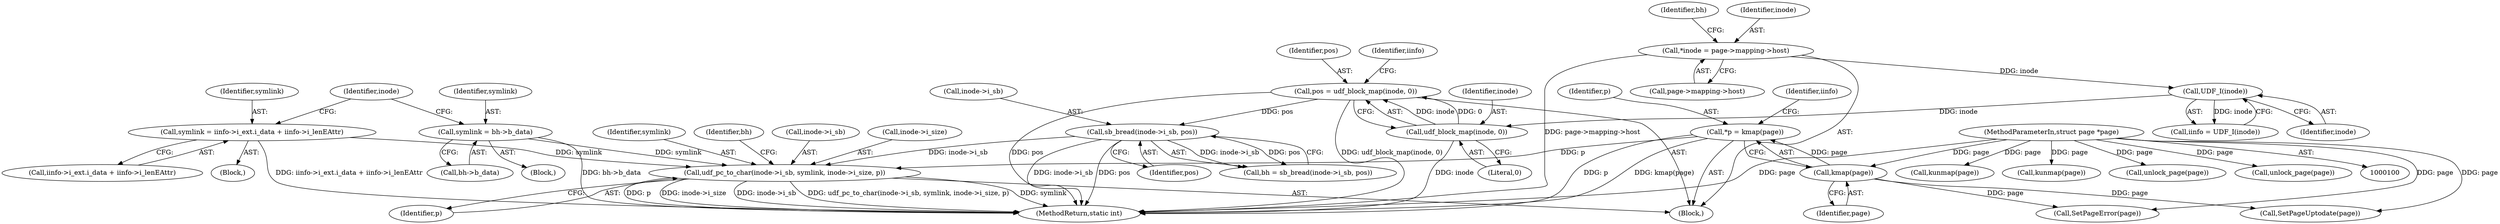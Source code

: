 digraph "0_linux_a1d47b262952a45aae62bd49cfaf33dd76c11a2c@pointer" {
"1000179" [label="(Call,udf_pc_to_char(inode->i_sb, symlink, inode->i_size, p))"];
"1000165" [label="(Call,sb_bread(inode->i_sb, pos))"];
"1000133" [label="(Call,pos = udf_block_map(inode, 0))"];
"1000135" [label="(Call,udf_block_map(inode, 0))"];
"1000131" [label="(Call,UDF_I(inode))"];
"1000105" [label="(Call,*inode = page->mapping->host)"];
"1000150" [label="(Call,symlink = iinfo->i_ext.i_data + iinfo->i_lenEAttr)"];
"1000174" [label="(Call,symlink = bh->b_data)"];
"1000123" [label="(Call,*p = kmap(page))"];
"1000125" [label="(Call,kmap(page))"];
"1000102" [label="(MethodParameterIn,struct page *page)"];
"1000209" [label="(Call,SetPageError(page))"];
"1000133" [label="(Call,pos = udf_block_map(inode, 0))"];
"1000124" [label="(Identifier,p)"];
"1000114" [label="(Identifier,bh)"];
"1000137" [label="(Literal,0)"];
"1000150" [label="(Call,symlink = iinfo->i_ext.i_data + iinfo->i_lenEAttr)"];
"1000141" [label="(Identifier,iinfo)"];
"1000134" [label="(Identifier,pos)"];
"1000184" [label="(Call,inode->i_size)"];
"1000123" [label="(Call,*p = kmap(page))"];
"1000195" [label="(Call,SetPageUptodate(page))"];
"1000152" [label="(Call,iinfo->i_ext.i_data + iinfo->i_lenEAttr)"];
"1000166" [label="(Call,inode->i_sb)"];
"1000125" [label="(Call,kmap(page))"];
"1000174" [label="(Call,symlink = bh->b_data)"];
"1000105" [label="(Call,*inode = page->mapping->host)"];
"1000162" [label="(Block,)"];
"1000187" [label="(Identifier,p)"];
"1000129" [label="(Call,iinfo = UDF_I(inode))"];
"1000217" [label="(MethodReturn,static int)"];
"1000211" [label="(Call,kunmap(page))"];
"1000183" [label="(Identifier,symlink)"];
"1000197" [label="(Call,kunmap(page))"];
"1000126" [label="(Identifier,page)"];
"1000130" [label="(Identifier,iinfo)"];
"1000199" [label="(Call,unlock_page(page))"];
"1000189" [label="(Identifier,bh)"];
"1000176" [label="(Call,bh->b_data)"];
"1000213" [label="(Call,unlock_page(page))"];
"1000107" [label="(Call,page->mapping->host)"];
"1000135" [label="(Call,udf_block_map(inode, 0))"];
"1000103" [label="(Block,)"];
"1000106" [label="(Identifier,inode)"];
"1000175" [label="(Identifier,symlink)"];
"1000180" [label="(Call,inode->i_sb)"];
"1000163" [label="(Call,bh = sb_bread(inode->i_sb, pos))"];
"1000149" [label="(Block,)"];
"1000102" [label="(MethodParameterIn,struct page *page)"];
"1000132" [label="(Identifier,inode)"];
"1000179" [label="(Call,udf_pc_to_char(inode->i_sb, symlink, inode->i_size, p))"];
"1000181" [label="(Identifier,inode)"];
"1000131" [label="(Call,UDF_I(inode))"];
"1000151" [label="(Identifier,symlink)"];
"1000169" [label="(Identifier,pos)"];
"1000165" [label="(Call,sb_bread(inode->i_sb, pos))"];
"1000136" [label="(Identifier,inode)"];
"1000179" -> "1000103"  [label="AST: "];
"1000179" -> "1000187"  [label="CFG: "];
"1000180" -> "1000179"  [label="AST: "];
"1000183" -> "1000179"  [label="AST: "];
"1000184" -> "1000179"  [label="AST: "];
"1000187" -> "1000179"  [label="AST: "];
"1000189" -> "1000179"  [label="CFG: "];
"1000179" -> "1000217"  [label="DDG: udf_pc_to_char(inode->i_sb, symlink, inode->i_size, p)"];
"1000179" -> "1000217"  [label="DDG: symlink"];
"1000179" -> "1000217"  [label="DDG: p"];
"1000179" -> "1000217"  [label="DDG: inode->i_size"];
"1000179" -> "1000217"  [label="DDG: inode->i_sb"];
"1000165" -> "1000179"  [label="DDG: inode->i_sb"];
"1000150" -> "1000179"  [label="DDG: symlink"];
"1000174" -> "1000179"  [label="DDG: symlink"];
"1000123" -> "1000179"  [label="DDG: p"];
"1000165" -> "1000163"  [label="AST: "];
"1000165" -> "1000169"  [label="CFG: "];
"1000166" -> "1000165"  [label="AST: "];
"1000169" -> "1000165"  [label="AST: "];
"1000163" -> "1000165"  [label="CFG: "];
"1000165" -> "1000217"  [label="DDG: pos"];
"1000165" -> "1000217"  [label="DDG: inode->i_sb"];
"1000165" -> "1000163"  [label="DDG: inode->i_sb"];
"1000165" -> "1000163"  [label="DDG: pos"];
"1000133" -> "1000165"  [label="DDG: pos"];
"1000133" -> "1000103"  [label="AST: "];
"1000133" -> "1000135"  [label="CFG: "];
"1000134" -> "1000133"  [label="AST: "];
"1000135" -> "1000133"  [label="AST: "];
"1000141" -> "1000133"  [label="CFG: "];
"1000133" -> "1000217"  [label="DDG: pos"];
"1000133" -> "1000217"  [label="DDG: udf_block_map(inode, 0)"];
"1000135" -> "1000133"  [label="DDG: inode"];
"1000135" -> "1000133"  [label="DDG: 0"];
"1000135" -> "1000137"  [label="CFG: "];
"1000136" -> "1000135"  [label="AST: "];
"1000137" -> "1000135"  [label="AST: "];
"1000135" -> "1000217"  [label="DDG: inode"];
"1000131" -> "1000135"  [label="DDG: inode"];
"1000131" -> "1000129"  [label="AST: "];
"1000131" -> "1000132"  [label="CFG: "];
"1000132" -> "1000131"  [label="AST: "];
"1000129" -> "1000131"  [label="CFG: "];
"1000131" -> "1000129"  [label="DDG: inode"];
"1000105" -> "1000131"  [label="DDG: inode"];
"1000105" -> "1000103"  [label="AST: "];
"1000105" -> "1000107"  [label="CFG: "];
"1000106" -> "1000105"  [label="AST: "];
"1000107" -> "1000105"  [label="AST: "];
"1000114" -> "1000105"  [label="CFG: "];
"1000105" -> "1000217"  [label="DDG: page->mapping->host"];
"1000150" -> "1000149"  [label="AST: "];
"1000150" -> "1000152"  [label="CFG: "];
"1000151" -> "1000150"  [label="AST: "];
"1000152" -> "1000150"  [label="AST: "];
"1000181" -> "1000150"  [label="CFG: "];
"1000150" -> "1000217"  [label="DDG: iinfo->i_ext.i_data + iinfo->i_lenEAttr"];
"1000174" -> "1000162"  [label="AST: "];
"1000174" -> "1000176"  [label="CFG: "];
"1000175" -> "1000174"  [label="AST: "];
"1000176" -> "1000174"  [label="AST: "];
"1000181" -> "1000174"  [label="CFG: "];
"1000174" -> "1000217"  [label="DDG: bh->b_data"];
"1000123" -> "1000103"  [label="AST: "];
"1000123" -> "1000125"  [label="CFG: "];
"1000124" -> "1000123"  [label="AST: "];
"1000125" -> "1000123"  [label="AST: "];
"1000130" -> "1000123"  [label="CFG: "];
"1000123" -> "1000217"  [label="DDG: kmap(page)"];
"1000123" -> "1000217"  [label="DDG: p"];
"1000125" -> "1000123"  [label="DDG: page"];
"1000125" -> "1000126"  [label="CFG: "];
"1000126" -> "1000125"  [label="AST: "];
"1000102" -> "1000125"  [label="DDG: page"];
"1000125" -> "1000195"  [label="DDG: page"];
"1000125" -> "1000209"  [label="DDG: page"];
"1000102" -> "1000100"  [label="AST: "];
"1000102" -> "1000217"  [label="DDG: page"];
"1000102" -> "1000195"  [label="DDG: page"];
"1000102" -> "1000197"  [label="DDG: page"];
"1000102" -> "1000199"  [label="DDG: page"];
"1000102" -> "1000209"  [label="DDG: page"];
"1000102" -> "1000211"  [label="DDG: page"];
"1000102" -> "1000213"  [label="DDG: page"];
}

